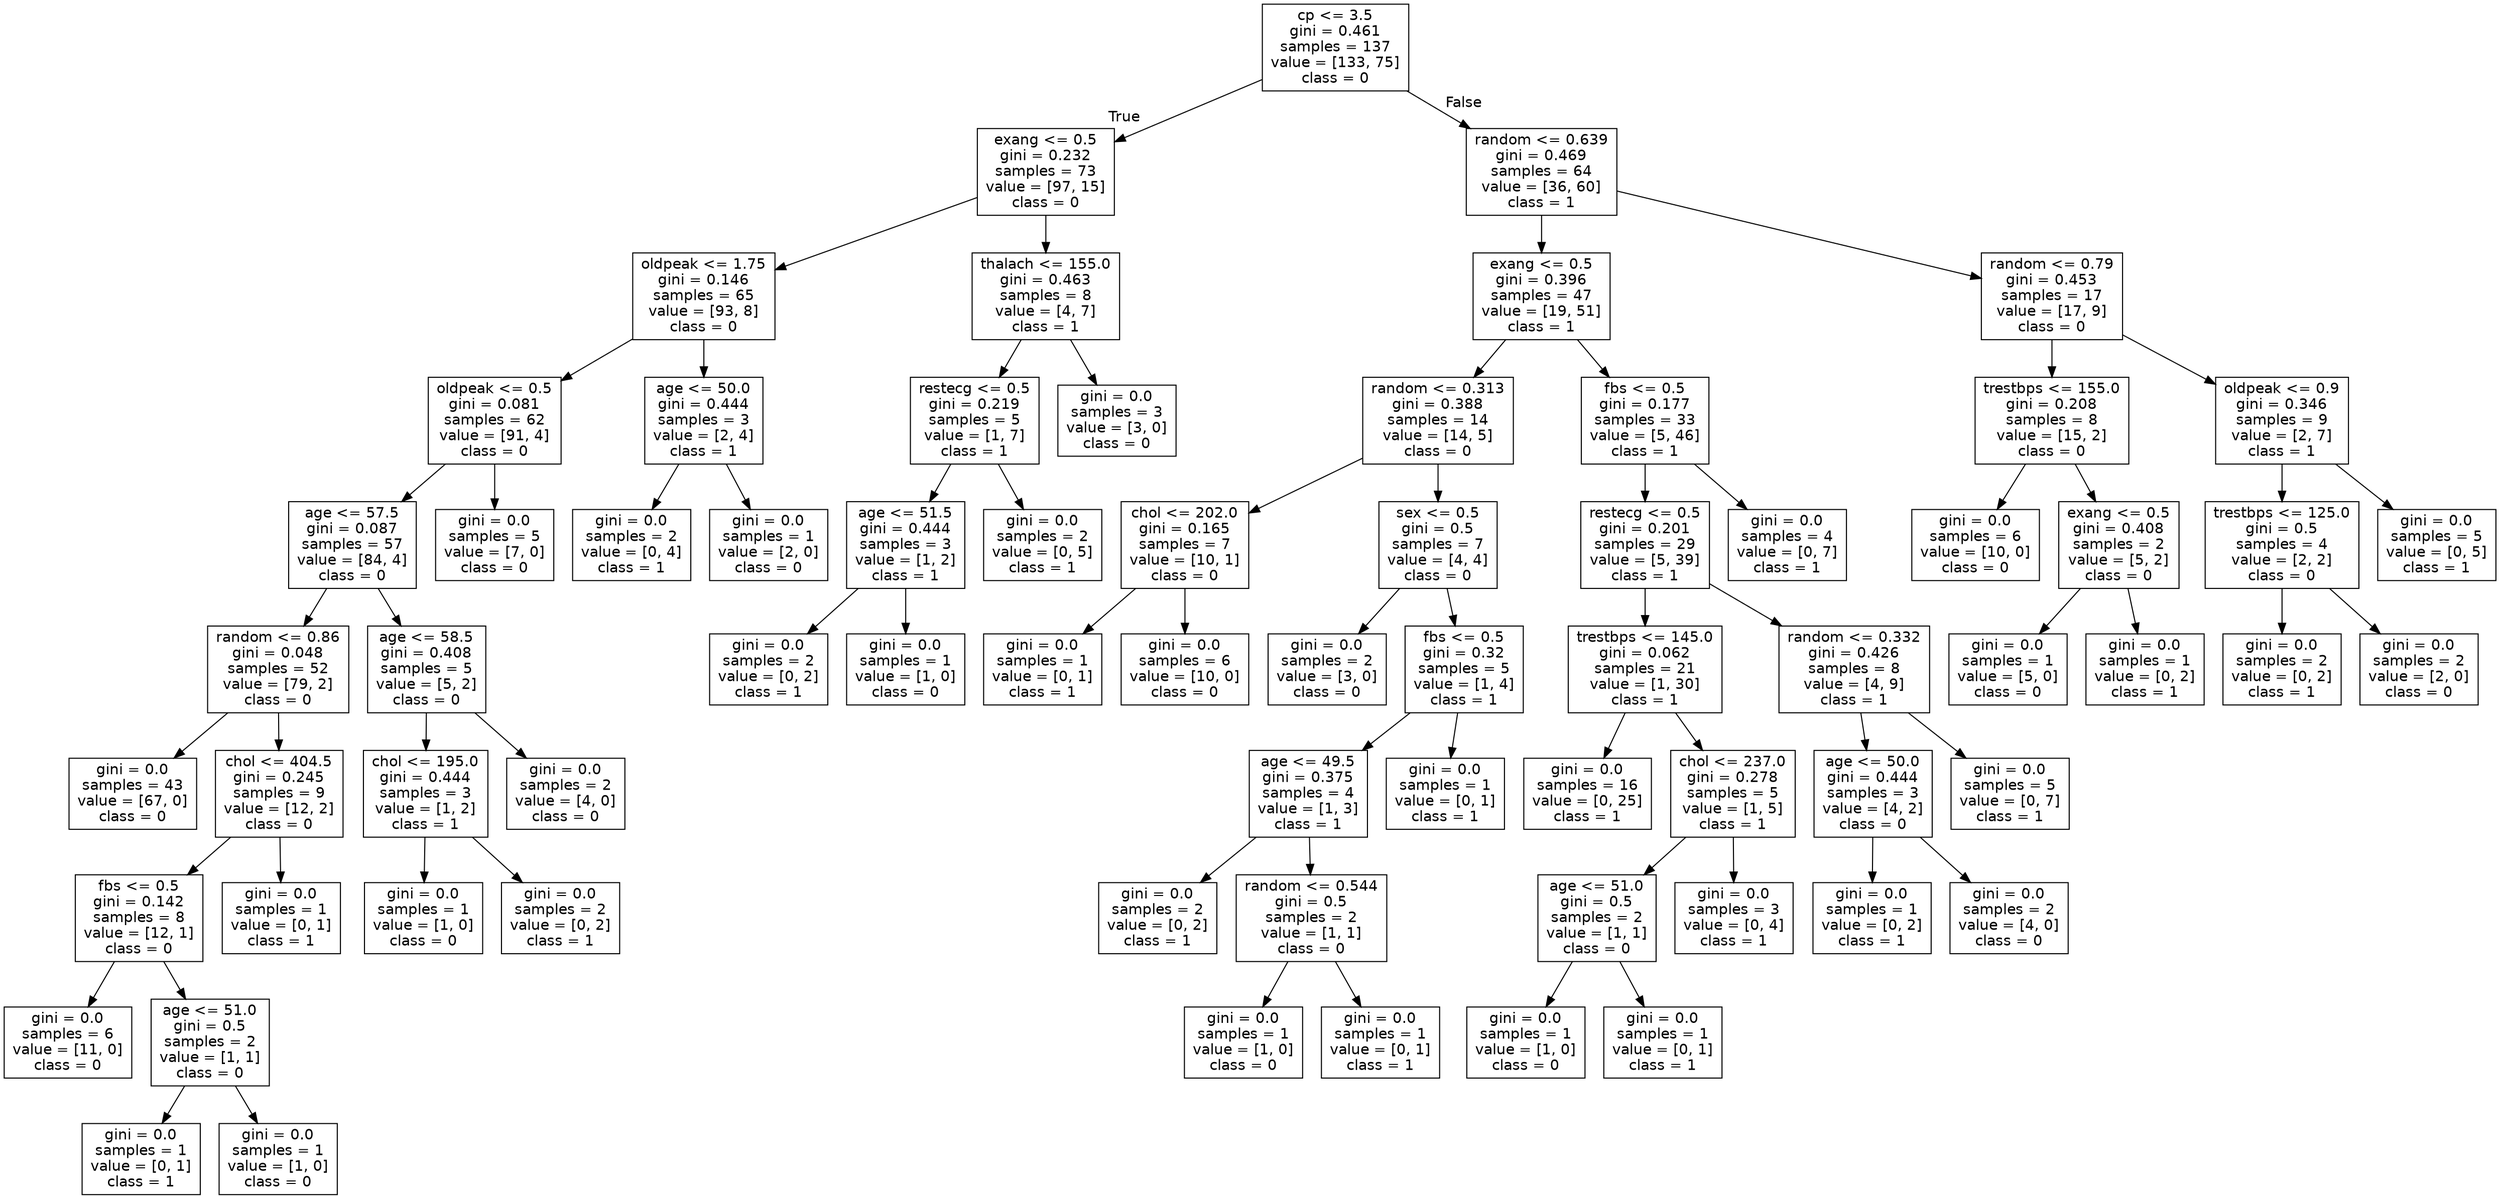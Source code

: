 digraph Tree {
node [shape=box, fontname="helvetica"] ;
edge [fontname="helvetica"] ;
0 [label="cp <= 3.5\ngini = 0.461\nsamples = 137\nvalue = [133, 75]\nclass = 0"] ;
1 [label="exang <= 0.5\ngini = 0.232\nsamples = 73\nvalue = [97, 15]\nclass = 0"] ;
0 -> 1 [labeldistance=2.5, labelangle=45, headlabel="True"] ;
2 [label="oldpeak <= 1.75\ngini = 0.146\nsamples = 65\nvalue = [93, 8]\nclass = 0"] ;
1 -> 2 ;
3 [label="oldpeak <= 0.5\ngini = 0.081\nsamples = 62\nvalue = [91, 4]\nclass = 0"] ;
2 -> 3 ;
4 [label="age <= 57.5\ngini = 0.087\nsamples = 57\nvalue = [84, 4]\nclass = 0"] ;
3 -> 4 ;
5 [label="random <= 0.86\ngini = 0.048\nsamples = 52\nvalue = [79, 2]\nclass = 0"] ;
4 -> 5 ;
6 [label="gini = 0.0\nsamples = 43\nvalue = [67, 0]\nclass = 0"] ;
5 -> 6 ;
7 [label="chol <= 404.5\ngini = 0.245\nsamples = 9\nvalue = [12, 2]\nclass = 0"] ;
5 -> 7 ;
8 [label="fbs <= 0.5\ngini = 0.142\nsamples = 8\nvalue = [12, 1]\nclass = 0"] ;
7 -> 8 ;
9 [label="gini = 0.0\nsamples = 6\nvalue = [11, 0]\nclass = 0"] ;
8 -> 9 ;
10 [label="age <= 51.0\ngini = 0.5\nsamples = 2\nvalue = [1, 1]\nclass = 0"] ;
8 -> 10 ;
11 [label="gini = 0.0\nsamples = 1\nvalue = [0, 1]\nclass = 1"] ;
10 -> 11 ;
12 [label="gini = 0.0\nsamples = 1\nvalue = [1, 0]\nclass = 0"] ;
10 -> 12 ;
13 [label="gini = 0.0\nsamples = 1\nvalue = [0, 1]\nclass = 1"] ;
7 -> 13 ;
14 [label="age <= 58.5\ngini = 0.408\nsamples = 5\nvalue = [5, 2]\nclass = 0"] ;
4 -> 14 ;
15 [label="chol <= 195.0\ngini = 0.444\nsamples = 3\nvalue = [1, 2]\nclass = 1"] ;
14 -> 15 ;
16 [label="gini = 0.0\nsamples = 1\nvalue = [1, 0]\nclass = 0"] ;
15 -> 16 ;
17 [label="gini = 0.0\nsamples = 2\nvalue = [0, 2]\nclass = 1"] ;
15 -> 17 ;
18 [label="gini = 0.0\nsamples = 2\nvalue = [4, 0]\nclass = 0"] ;
14 -> 18 ;
19 [label="gini = 0.0\nsamples = 5\nvalue = [7, 0]\nclass = 0"] ;
3 -> 19 ;
20 [label="age <= 50.0\ngini = 0.444\nsamples = 3\nvalue = [2, 4]\nclass = 1"] ;
2 -> 20 ;
21 [label="gini = 0.0\nsamples = 2\nvalue = [0, 4]\nclass = 1"] ;
20 -> 21 ;
22 [label="gini = 0.0\nsamples = 1\nvalue = [2, 0]\nclass = 0"] ;
20 -> 22 ;
23 [label="thalach <= 155.0\ngini = 0.463\nsamples = 8\nvalue = [4, 7]\nclass = 1"] ;
1 -> 23 ;
24 [label="restecg <= 0.5\ngini = 0.219\nsamples = 5\nvalue = [1, 7]\nclass = 1"] ;
23 -> 24 ;
25 [label="age <= 51.5\ngini = 0.444\nsamples = 3\nvalue = [1, 2]\nclass = 1"] ;
24 -> 25 ;
26 [label="gini = 0.0\nsamples = 2\nvalue = [0, 2]\nclass = 1"] ;
25 -> 26 ;
27 [label="gini = 0.0\nsamples = 1\nvalue = [1, 0]\nclass = 0"] ;
25 -> 27 ;
28 [label="gini = 0.0\nsamples = 2\nvalue = [0, 5]\nclass = 1"] ;
24 -> 28 ;
29 [label="gini = 0.0\nsamples = 3\nvalue = [3, 0]\nclass = 0"] ;
23 -> 29 ;
30 [label="random <= 0.639\ngini = 0.469\nsamples = 64\nvalue = [36, 60]\nclass = 1"] ;
0 -> 30 [labeldistance=2.5, labelangle=-45, headlabel="False"] ;
31 [label="exang <= 0.5\ngini = 0.396\nsamples = 47\nvalue = [19, 51]\nclass = 1"] ;
30 -> 31 ;
32 [label="random <= 0.313\ngini = 0.388\nsamples = 14\nvalue = [14, 5]\nclass = 0"] ;
31 -> 32 ;
33 [label="chol <= 202.0\ngini = 0.165\nsamples = 7\nvalue = [10, 1]\nclass = 0"] ;
32 -> 33 ;
34 [label="gini = 0.0\nsamples = 1\nvalue = [0, 1]\nclass = 1"] ;
33 -> 34 ;
35 [label="gini = 0.0\nsamples = 6\nvalue = [10, 0]\nclass = 0"] ;
33 -> 35 ;
36 [label="sex <= 0.5\ngini = 0.5\nsamples = 7\nvalue = [4, 4]\nclass = 0"] ;
32 -> 36 ;
37 [label="gini = 0.0\nsamples = 2\nvalue = [3, 0]\nclass = 0"] ;
36 -> 37 ;
38 [label="fbs <= 0.5\ngini = 0.32\nsamples = 5\nvalue = [1, 4]\nclass = 1"] ;
36 -> 38 ;
39 [label="age <= 49.5\ngini = 0.375\nsamples = 4\nvalue = [1, 3]\nclass = 1"] ;
38 -> 39 ;
40 [label="gini = 0.0\nsamples = 2\nvalue = [0, 2]\nclass = 1"] ;
39 -> 40 ;
41 [label="random <= 0.544\ngini = 0.5\nsamples = 2\nvalue = [1, 1]\nclass = 0"] ;
39 -> 41 ;
42 [label="gini = 0.0\nsamples = 1\nvalue = [1, 0]\nclass = 0"] ;
41 -> 42 ;
43 [label="gini = 0.0\nsamples = 1\nvalue = [0, 1]\nclass = 1"] ;
41 -> 43 ;
44 [label="gini = 0.0\nsamples = 1\nvalue = [0, 1]\nclass = 1"] ;
38 -> 44 ;
45 [label="fbs <= 0.5\ngini = 0.177\nsamples = 33\nvalue = [5, 46]\nclass = 1"] ;
31 -> 45 ;
46 [label="restecg <= 0.5\ngini = 0.201\nsamples = 29\nvalue = [5, 39]\nclass = 1"] ;
45 -> 46 ;
47 [label="trestbps <= 145.0\ngini = 0.062\nsamples = 21\nvalue = [1, 30]\nclass = 1"] ;
46 -> 47 ;
48 [label="gini = 0.0\nsamples = 16\nvalue = [0, 25]\nclass = 1"] ;
47 -> 48 ;
49 [label="chol <= 237.0\ngini = 0.278\nsamples = 5\nvalue = [1, 5]\nclass = 1"] ;
47 -> 49 ;
50 [label="age <= 51.0\ngini = 0.5\nsamples = 2\nvalue = [1, 1]\nclass = 0"] ;
49 -> 50 ;
51 [label="gini = 0.0\nsamples = 1\nvalue = [1, 0]\nclass = 0"] ;
50 -> 51 ;
52 [label="gini = 0.0\nsamples = 1\nvalue = [0, 1]\nclass = 1"] ;
50 -> 52 ;
53 [label="gini = 0.0\nsamples = 3\nvalue = [0, 4]\nclass = 1"] ;
49 -> 53 ;
54 [label="random <= 0.332\ngini = 0.426\nsamples = 8\nvalue = [4, 9]\nclass = 1"] ;
46 -> 54 ;
55 [label="age <= 50.0\ngini = 0.444\nsamples = 3\nvalue = [4, 2]\nclass = 0"] ;
54 -> 55 ;
56 [label="gini = 0.0\nsamples = 1\nvalue = [0, 2]\nclass = 1"] ;
55 -> 56 ;
57 [label="gini = 0.0\nsamples = 2\nvalue = [4, 0]\nclass = 0"] ;
55 -> 57 ;
58 [label="gini = 0.0\nsamples = 5\nvalue = [0, 7]\nclass = 1"] ;
54 -> 58 ;
59 [label="gini = 0.0\nsamples = 4\nvalue = [0, 7]\nclass = 1"] ;
45 -> 59 ;
60 [label="random <= 0.79\ngini = 0.453\nsamples = 17\nvalue = [17, 9]\nclass = 0"] ;
30 -> 60 ;
61 [label="trestbps <= 155.0\ngini = 0.208\nsamples = 8\nvalue = [15, 2]\nclass = 0"] ;
60 -> 61 ;
62 [label="gini = 0.0\nsamples = 6\nvalue = [10, 0]\nclass = 0"] ;
61 -> 62 ;
63 [label="exang <= 0.5\ngini = 0.408\nsamples = 2\nvalue = [5, 2]\nclass = 0"] ;
61 -> 63 ;
64 [label="gini = 0.0\nsamples = 1\nvalue = [5, 0]\nclass = 0"] ;
63 -> 64 ;
65 [label="gini = 0.0\nsamples = 1\nvalue = [0, 2]\nclass = 1"] ;
63 -> 65 ;
66 [label="oldpeak <= 0.9\ngini = 0.346\nsamples = 9\nvalue = [2, 7]\nclass = 1"] ;
60 -> 66 ;
67 [label="trestbps <= 125.0\ngini = 0.5\nsamples = 4\nvalue = [2, 2]\nclass = 0"] ;
66 -> 67 ;
68 [label="gini = 0.0\nsamples = 2\nvalue = [0, 2]\nclass = 1"] ;
67 -> 68 ;
69 [label="gini = 0.0\nsamples = 2\nvalue = [2, 0]\nclass = 0"] ;
67 -> 69 ;
70 [label="gini = 0.0\nsamples = 5\nvalue = [0, 5]\nclass = 1"] ;
66 -> 70 ;
}
